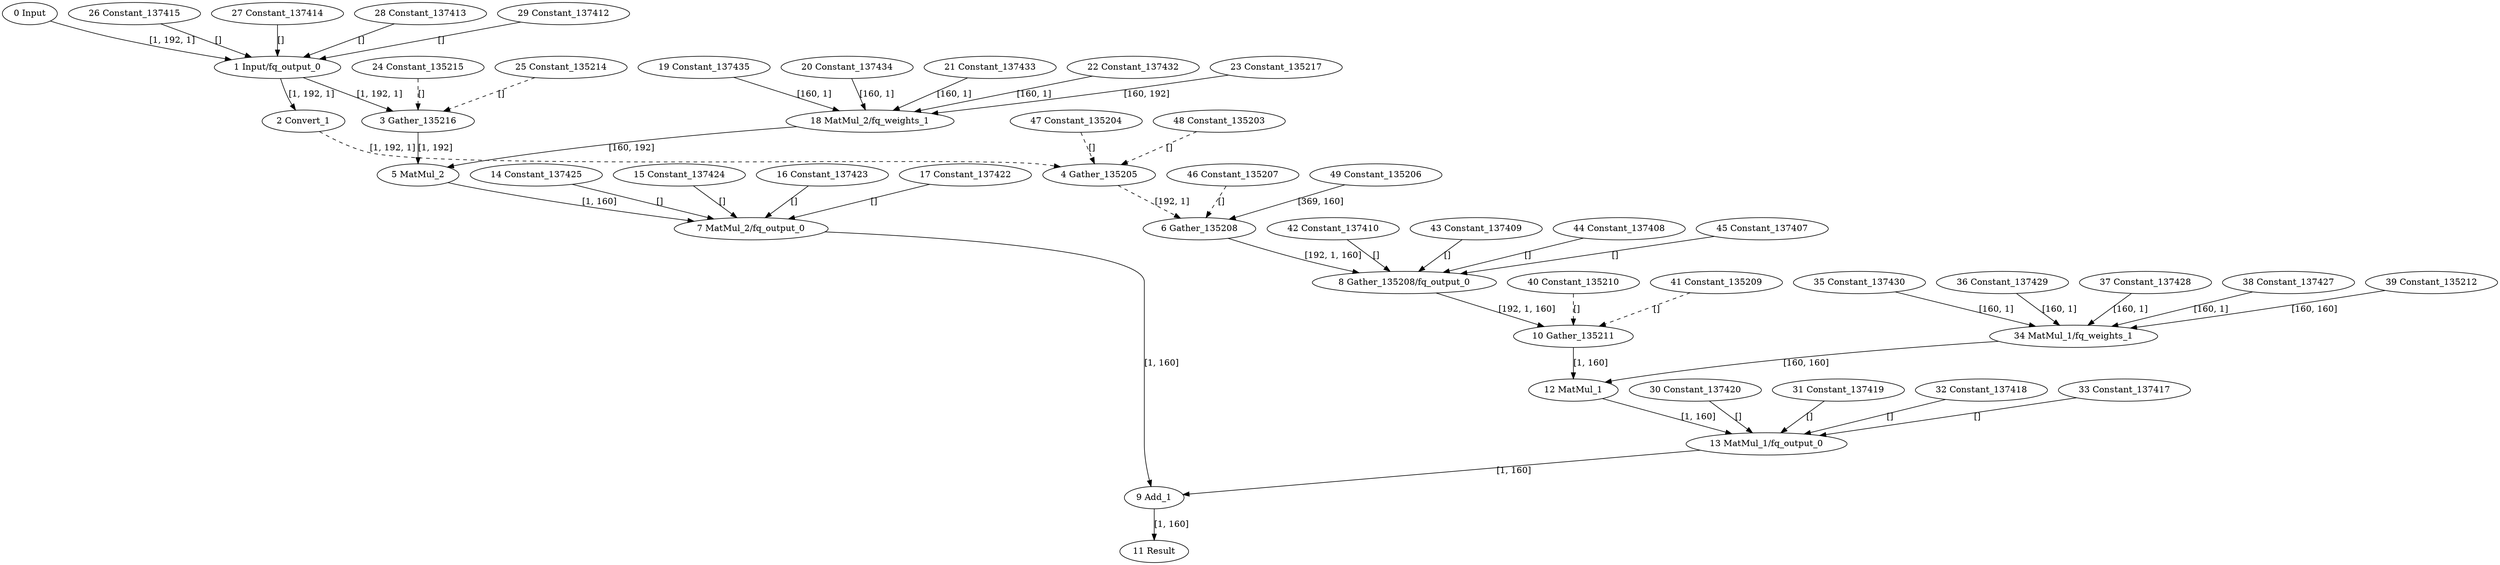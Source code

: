 strict digraph  {
"0 Input" [id=0, type=Parameter];
"1 Input/fq_output_0" [id=1, type=FakeQuantize];
"2 Convert_1" [id=2, type=Convert];
"3 Gather_135216" [id=3, type=Gather];
"4 Gather_135205" [id=4, type=Gather];
"5 MatMul_2" [id=5, type=MatMul];
"6 Gather_135208" [id=6, type=Gather];
"7 MatMul_2/fq_output_0" [id=7, type=FakeQuantize];
"8 Gather_135208/fq_output_0" [id=8, type=FakeQuantize];
"9 Add_1" [id=9, type=Add];
"10 Gather_135211" [id=10, type=Gather];
"11 Result" [id=11, type=Result];
"12 MatMul_1" [id=12, type=MatMul];
"13 MatMul_1/fq_output_0" [id=13, type=FakeQuantize];
"14 Constant_137425" [id=14, type=Constant];
"15 Constant_137424" [id=15, type=Constant];
"16 Constant_137423" [id=16, type=Constant];
"17 Constant_137422" [id=17, type=Constant];
"18 MatMul_2/fq_weights_1" [id=18, type=FakeQuantize];
"19 Constant_137435" [id=19, type=Constant];
"20 Constant_137434" [id=20, type=Constant];
"21 Constant_137433" [id=21, type=Constant];
"22 Constant_137432" [id=22, type=Constant];
"23 Constant_135217" [id=23, type=Constant];
"24 Constant_135215" [id=24, type=Constant];
"25 Constant_135214" [id=25, type=Constant];
"26 Constant_137415" [id=26, type=Constant];
"27 Constant_137414" [id=27, type=Constant];
"28 Constant_137413" [id=28, type=Constant];
"29 Constant_137412" [id=29, type=Constant];
"30 Constant_137420" [id=30, type=Constant];
"31 Constant_137419" [id=31, type=Constant];
"32 Constant_137418" [id=32, type=Constant];
"33 Constant_137417" [id=33, type=Constant];
"34 MatMul_1/fq_weights_1" [id=34, type=FakeQuantize];
"35 Constant_137430" [id=35, type=Constant];
"36 Constant_137429" [id=36, type=Constant];
"37 Constant_137428" [id=37, type=Constant];
"38 Constant_137427" [id=38, type=Constant];
"39 Constant_135212" [id=39, type=Constant];
"40 Constant_135210" [id=40, type=Constant];
"41 Constant_135209" [id=41, type=Constant];
"42 Constant_137410" [id=42, type=Constant];
"43 Constant_137409" [id=43, type=Constant];
"44 Constant_137408" [id=44, type=Constant];
"45 Constant_137407" [id=45, type=Constant];
"46 Constant_135207" [id=46, type=Constant];
"47 Constant_135204" [id=47, type=Constant];
"48 Constant_135203" [id=48, type=Constant];
"49 Constant_135206" [id=49, type=Constant];
"0 Input" -> "1 Input/fq_output_0"  [label="[1, 192, 1]", style=solid];
"1 Input/fq_output_0" -> "2 Convert_1"  [label="[1, 192, 1]", style=solid];
"1 Input/fq_output_0" -> "3 Gather_135216"  [label="[1, 192, 1]", style=solid];
"2 Convert_1" -> "4 Gather_135205"  [label="[1, 192, 1]", style=dashed];
"3 Gather_135216" -> "5 MatMul_2"  [label="[1, 192]", style=solid];
"4 Gather_135205" -> "6 Gather_135208"  [label="[192, 1]", style=dashed];
"5 MatMul_2" -> "7 MatMul_2/fq_output_0"  [label="[1, 160]", style=solid];
"6 Gather_135208" -> "8 Gather_135208/fq_output_0"  [label="[192, 1, 160]", style=solid];
"7 MatMul_2/fq_output_0" -> "9 Add_1"  [label="[1, 160]", style=solid];
"8 Gather_135208/fq_output_0" -> "10 Gather_135211"  [label="[192, 1, 160]", style=solid];
"9 Add_1" -> "11 Result"  [label="[1, 160]", style=solid];
"10 Gather_135211" -> "12 MatMul_1"  [label="[1, 160]", style=solid];
"12 MatMul_1" -> "13 MatMul_1/fq_output_0"  [label="[1, 160]", style=solid];
"13 MatMul_1/fq_output_0" -> "9 Add_1"  [label="[1, 160]", style=solid];
"14 Constant_137425" -> "7 MatMul_2/fq_output_0"  [label="[]", style=solid];
"15 Constant_137424" -> "7 MatMul_2/fq_output_0"  [label="[]", style=solid];
"16 Constant_137423" -> "7 MatMul_2/fq_output_0"  [label="[]", style=solid];
"17 Constant_137422" -> "7 MatMul_2/fq_output_0"  [label="[]", style=solid];
"18 MatMul_2/fq_weights_1" -> "5 MatMul_2"  [label="[160, 192]", style=solid];
"19 Constant_137435" -> "18 MatMul_2/fq_weights_1"  [label="[160, 1]", style=solid];
"20 Constant_137434" -> "18 MatMul_2/fq_weights_1"  [label="[160, 1]", style=solid];
"21 Constant_137433" -> "18 MatMul_2/fq_weights_1"  [label="[160, 1]", style=solid];
"22 Constant_137432" -> "18 MatMul_2/fq_weights_1"  [label="[160, 1]", style=solid];
"23 Constant_135217" -> "18 MatMul_2/fq_weights_1"  [label="[160, 192]", style=solid];
"24 Constant_135215" -> "3 Gather_135216"  [label="[]", style=dashed];
"25 Constant_135214" -> "3 Gather_135216"  [label="[]", style=dashed];
"26 Constant_137415" -> "1 Input/fq_output_0"  [label="[]", style=solid];
"27 Constant_137414" -> "1 Input/fq_output_0"  [label="[]", style=solid];
"28 Constant_137413" -> "1 Input/fq_output_0"  [label="[]", style=solid];
"29 Constant_137412" -> "1 Input/fq_output_0"  [label="[]", style=solid];
"30 Constant_137420" -> "13 MatMul_1/fq_output_0"  [label="[]", style=solid];
"31 Constant_137419" -> "13 MatMul_1/fq_output_0"  [label="[]", style=solid];
"32 Constant_137418" -> "13 MatMul_1/fq_output_0"  [label="[]", style=solid];
"33 Constant_137417" -> "13 MatMul_1/fq_output_0"  [label="[]", style=solid];
"34 MatMul_1/fq_weights_1" -> "12 MatMul_1"  [label="[160, 160]", style=solid];
"35 Constant_137430" -> "34 MatMul_1/fq_weights_1"  [label="[160, 1]", style=solid];
"36 Constant_137429" -> "34 MatMul_1/fq_weights_1"  [label="[160, 1]", style=solid];
"37 Constant_137428" -> "34 MatMul_1/fq_weights_1"  [label="[160, 1]", style=solid];
"38 Constant_137427" -> "34 MatMul_1/fq_weights_1"  [label="[160, 1]", style=solid];
"39 Constant_135212" -> "34 MatMul_1/fq_weights_1"  [label="[160, 160]", style=solid];
"40 Constant_135210" -> "10 Gather_135211"  [label="[]", style=dashed];
"41 Constant_135209" -> "10 Gather_135211"  [label="[]", style=dashed];
"42 Constant_137410" -> "8 Gather_135208/fq_output_0"  [label="[]", style=solid];
"43 Constant_137409" -> "8 Gather_135208/fq_output_0"  [label="[]", style=solid];
"44 Constant_137408" -> "8 Gather_135208/fq_output_0"  [label="[]", style=solid];
"45 Constant_137407" -> "8 Gather_135208/fq_output_0"  [label="[]", style=solid];
"46 Constant_135207" -> "6 Gather_135208"  [label="[]", style=dashed];
"47 Constant_135204" -> "4 Gather_135205"  [label="[]", style=dashed];
"48 Constant_135203" -> "4 Gather_135205"  [label="[]", style=dashed];
"49 Constant_135206" -> "6 Gather_135208"  [label="[369, 160]", style=solid];
}

